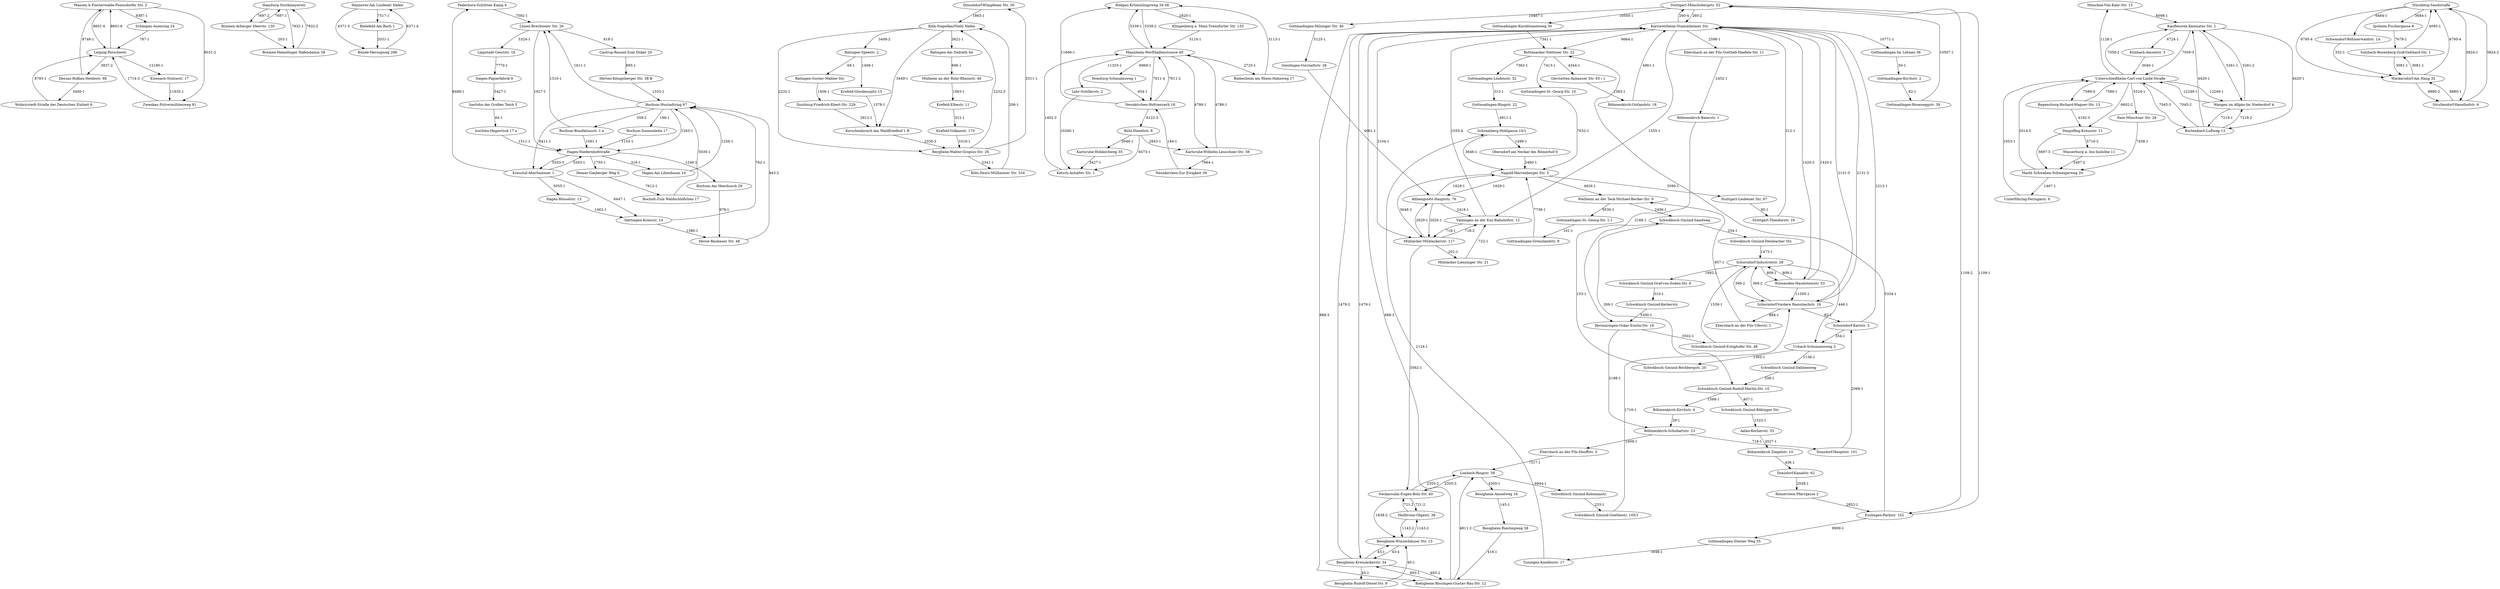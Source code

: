 digraph g {
534 [label="Massen b Finsterwalde-Ponnsdorfer Str. 2"]
535 [label="Leipzig-Porschestr."]
536 [label="Zwenkau-Pulvermühlenweg 81"]
537 [label="Schkopau-Auenring 24"]
538 [label="Dessau-Roßlau-Heidestr. 68"]
539 [label="Hamburg-Stockmeyerstr."]
540 [label="Bremen-Arberger Heerstr. 130"]
541 [label="Bremen-Hemelinger Hafendamm 38"]
542 [label="Hannover-Am Lindener Hafen"]
543 [label="Bünde-Herzogweg 296"]
544 [label="Paderborn-Schütten Kamp 4"]
545 [label="Bielefeld-Am Bach 1"]
546 [label="Wolmirstedt-Straße der Deutschen Einheit 6"]
547 [label="Düsseldorf-Wimpfener Str. 30"]
548 [label="Ratingen-Am Södrath 44"]
549 [label="Ratingen-Gustav-Mahler-Str."]
550 [label="Ratingen-Speestr. 2"]
551 [label="Korschenbroich-Am Waldfriedhof 1 B"]
552 [label="Lünen-Brechtener Str. 26"]
553 [label="Castrop-Rauxel-Zum Düker 20"]
554 [label="Herne-Baukauer Str. 48"]
555 [label="Bochum-Hustadtring 67"]
556 [label="Bochum-Bonifatiusstr. 1 a"]
557 [label="Bochum-Sonnenleite 17"]
558 [label="Bochum-Am Heerbusch 29"]
559 [label="Mülheim an der Ruhr-Rheinstr. 46"]
560 [label="Hattingen-Kreisstr. 14"]
561 [label="Herten-Königsberger Str. 38 B"]
562 [label="Bocholt-Zum Waldschlößchen 17"]
563 [label="Duisburg-Friedrich-Ebert-Str. 229"]
564 [label="Krefeld-Elbestr. 11"]
565 [label="Krefeld-Glockenspitz 15"]
566 [label="Krefeld-Vulkanstr. 170"]
567 [label="Bergheim-Walter-Gropius-Str. 26"]
568 [label="Köln-Stapelkai/Niehl Hafen"]
569 [label="Köln-Deutz-Mülheimer Str. 334"]
570 [label="Siegen-Papierfabrik 9"]
571 [label="Kreuztal-Aherhammer 1"]
572 [label="Hagen-Niedernhofstraße"]
573 [label="Hagen-Am Lilienbaum 14"]
574 [label="Hagen-Rönselstr. 13"]
575 [label="Iserlohn-Am Großen Teich 5"]
576 [label="Iserlohn-Hegestück 17 a"]
577 [label="Hemer-Gaxberger Weg 6"]
578 [label="Lippstadt-Geiststr. 16"]
579 [label="Rodgau-Krümmlingsweg 34-38"]
580 [label="Klingenberg a. Main-Trennfurter Str. 133"]
581 [label="Biebesheim am Rhein-Hahnweg 17"]
582 [label="Homburg-Schmalauweg 1"]
583 [label="Neunkirchen-Holtzenrech 18"]
584 [label="Neunkirchen-Zur Ewigkeit 39"]
585 [label="Mannheim-Werfthallenstrasse 40"]
586 [label="Ketsch-Anhalter Str. 1"]
587 [label="Stuttgart-Mönchsbergstr. 52"]
588 [label="Stuttgart-Leobener Str. 97"]
589 [label="Stuttgart-Theodorstr. 16"]
590 [label="Kornwestheim-Stammheimer Str."]
591 [label="Winnenden-Haselsteinstr. 53"]
592 [label="Vaihingen an der Enz-Bahnhofstr. 12"]
593 [label="Nagold-Herrenberger Str. 5"]
594 [label="Geislingen-Vorstadtstr. 26"]
595 [label="Römerstein-Pfarrgasse 2"]
596 [label="Ebersbach an der Fils-Gottlieb-Haefele-Str. 11"]
597 [label="Ebersbach an der Fils-Hauffstr. 5"]
598 [label="Ebersbach an der Fils-Uferstr. 1"]
599 [label="Donzdorf-Hauptstr. 101"]
600 [label="Donzdorf-Kanalstr. 62"]
601 [label="Weilheim an der Teck-Michael-Becker-Str. 9"]
602 [label="Aalen-Kocherstr. 33"]
603 [label="Schwäbisch Gmünd-Eutighofer Str. 48"]
604 [label="Schwäbisch Gmünd-Goethestr. 105/1"]
605 [label="Schwäbisch Gmünd-Rechbergstr. 20"]
606 [label="Schwäbisch Gmünd-Böbinger Str."]
607 [label="Schwäbisch Gmünd-Dahlienweg"]
608 [label="Schwäbisch Gmünd-Deinbacher Str."]
609 [label="Schwäbisch Gmünd-Graf-von-Soden-Str. 6"]
610 [label="Schwäbisch Gmünd-Kerkerstr."]
611 [label="Schwäbisch Gmünd-Kolomanstr."]
612 [label="Schwäbisch Gmünd-Rudolf-Martin-Str. 10"]
613 [label="Schwäbisch Gmünd-Sandweg"]
614 [label="Schorndorf-Industriestr. 28"]
615 [label="Schorndorf-Karlstr. 3"]
616 [label="Schorndorf-Vordere Ramsbachstr. 16"]
617 [label="Urbach-Schumannweg 3"]
618 [label="Esslingen-Parkstr. 102"]
619 [label="Heilbronn-Olgastr. 38"]
620 [label="Neckarsulm-Eugen-Bolz-Str. 40"]
621 [label="Bietigheim-Bissingen-Gustav-Rau-Str. 12"]
622 [label="Besigheim-Amselweg 16"]
623 [label="Besigheim-Kreuzäckerstr. 34"]
624 [label="Besigheim-Rieslingweg 38"]
625 [label="Besigheim-Rudolf-Diesel-Str. 9"]
626 [label="Besigheim-Winzerhäuser Str. 13"]
627 [label="Limbach-Ringstr. 58"]
628 [label="Althengstett-Hauptstr. 76"]
629 [label="Mühlacker-Lienzinger Str. 21"]
630 [label="Mühlacker-Mühlackerstr. 117"]
631 [label="Karlsruhe-Hohleichweg 35"]
632 [label="Karlsruhe-Wilhelm-Leuschner-Str. 38"]
633 [label="Bühl-Dieselstr. 8"]
634 [label="Lahr-Schillerstr. 2"]
635 [label="Gottmadingen-Grenzlandstr. 8"]
636 [label="Gottmadingen-Hilzinger Str. 46"]
637 [label="Gottmadingen-Im Löhnen 36"]
638 [label="Gottmadingen-Kirchstr. 2"]
639 [label="Gottmadingen-Kornblumenweg 30"]
640 [label="Gottmadingen-Lindenstr. 32"]
641 [label="Gottmadingen-Ringstr. 22"]
642 [label="Gottmadingen-Roseneggstr. 39"]
643 [label="Gottmadingen-Steiner Weg 55"]
644 [label="Gottmadingen-St.-Georg-Str. 10"]
645 [label="Gottmadingen-St.-Georg-Str. 1-1"]
646 [label="Tuningen-Kniebisstr. 17"]
647 [label="Schramberg-Hohlgasse 10/1"]
648 [label="Oberndorf am Neckar-Am Römerhof 6"]
649 [label="München-Von-Kahr-Str. 13"]
650 [label="Wasserburg a. Inn-Innhöhe 11"]
651 [label="Dingolfing-Kreuzstr. 11"]
652 [label="Markt Schwaben-Schweigerweg 20"]
653 [label="Unterschleißheim-Carl-von-Linde-Straße"]
654 [label="Unterföhring-Feringastr. 6"]
655 [label="Kühbach-Amselstr. 3"]
656 [label="Rain-Münchner Str. 28"]
657 [label="Kaufbeuren-Kemnater Str. 1"]
658 [label="Wangen im Allgäu-Im Niederdorf 4"]
659 [label="Burtenbach-Lußweg 13"]
660 [label="Gerstetten-Anhauser Str. 65 / 1"]
661 [label="Böhmenkirch-Baierstr. 1"]
662 [label="Böhmenkirch-Kirchstr. 4"]
663 [label="Böhmenkirch-Ostlandstr. 18"]
664 [label="Böhmenkirch-Schubartstr. 23"]
665 [label="Böhmenkirch-Ziegelstr. 10"]
666 [label="Hermaringen-Oskar-Enslin-Str. 19"]
667 [label="Rottenacker-Stettiner Str. 22"]
668 [label="Nürnberg-Sandstraße"]
669 [label="Ipsheim-Fischergasse 8"]
670 [label="Sulzbach-Rosenberg-Graf-Gebhard-Str. 1"]
671 [label="Schwandorf-Böhmerwaldstr. 1A"]
672 [label="Wackersdorf-Am Hang 32"]
673 [label="Regensburg-Richard-Wagner-Str. 13"]
674 [label="Strullendorf-Haselhofstr. 6"]
675 [label="Eisenach-Stolzestr. 17"]
534 -> 535[label="8601-4"]
534 -> 536[label="9031-2"]
534 -> 537[label="9387-1"]
535 -> 534[label="8601-6"]
535 -> 538[label="3837-2"]
535 -> 675[label="12180-1"]
536 -> 535[label="1714-3"]
537 -> 535[label="787-1"]
538 -> 534[label="8746-1"]
538 -> 546[label="5400-1"]
539 -> 540[label="7697-2"]
539 -> 541[label="7832-1"]
540 -> 539[label="7697-1"]
540 -> 541[label="203-1"]
541 -> 539[label="7832-2"]
542 -> 543[label="6371-3"]
542 -> 545[label="7517-1"]
543 -> 542[label="6371-4"]
544 -> 552[label="7592-1"]
545 -> 543[label="2031-1"]
546 -> 535[label="8783-1"]
547 -> 568[label="1863-1"]
548 -> 559[label="696-1"]
549 -> 563[label="1406-1"]
550 -> 549[label="69-1"]
550 -> 565[label="1408-1"]
551 -> 567[label="2330-3"]
552 -> 553[label="818-1"]
552 -> 572[label="1927-1"]
552 -> 578[label="5324-1"]
553 -> 561[label="895-1"]
554 -> 555[label="943-2"]
555 -> 552[label="1611-1"]
555 -> 556[label="359-2"]
555 -> 557[label="196-1"]
555 -> 571[label="6411-1"]
555 -> 572[label="1263-1"]
556 -> 552[label="1310-1"]
556 -> 572[label="1091-1"]
557 -> 572[label="1155-1"]
558 -> 554[label="878-1"]
559 -> 564[label="1563-1"]
560 -> 554[label="1380-1"]
560 -> 555[label="762-1"]
561 -> 555[label="1333-1"]
562 -> 555[label="5030-1"]
563 -> 551[label="2912-1"]
564 -> 566[label="512-1"]
565 -> 551[label="1378-1"]
566 -> 567[label="3319-1"]
567 -> 547[label="2511-1"]
567 -> 568[label="2232-3"]
567 -> 569[label="2341-1"]
568 -> 548[label="3621-1"]
568 -> 550[label="3408-2"]
568 -> 551[label="3449-1"]
568 -> 567[label="2232-1"]
569 -> 568[label="206-1"]
570 -> 575[label="5427-1"]
571 -> 544[label="8488-1"]
571 -> 560[label="6447-1"]
571 -> 572[label="5203-1"]
571 -> 574[label="5055-1"]
572 -> 558[label="1246-1"]
572 -> 571[label="5203-3"]
572 -> 573[label="316-1"]
572 -> 577[label="1755-1"]
573 -> 555[label="1256-1"]
574 -> 560[label="1462-1"]
575 -> 576[label="64-1"]
576 -> 572[label="1511-1"]
577 -> 562[label="7612-1"]
578 -> 570[label="7770-1"]
579 -> 580[label="2820-1"]
579 -> 585[label="5339-2"]
580 -> 585[label="5110-1"]
581 -> 579[label="3113-1"]
582 -> 583[label="654-1"]
583 -> 579[label="11666-1"]
583 -> 585[label="7611-2"]
583 -> 633[label="8122-3"]
584 -> 583[label="194-1"]
585 -> 579[label="5339-1"]
585 -> 581[label="2725-1"]
585 -> 582[label="6969-1"]
585 -> 583[label="7611-4"]
585 -> 632[label="4786-1"]
585 -> 634[label="11325-1"]
586 -> 585[label="1402-3"]
587 -> 590[label="260-2"]
587 -> 618[label="1109-2"]
587 -> 636[label="10467-1"]
587 -> 639[label="10505-1"]
588 -> 589[label="85-1"]
589 -> 590[label="312-1"]
590 -> 587[label="260-4"]
590 -> 591[label="1420-2"]
590 -> 592[label="1555-1"]
590 -> 596[label="2598-1"]
590 -> 616[label="2131-3"]
590 -> 621[label="888-3"]
590 -> 623[label="1479-1"]
590 -> 630[label="2104-1"]
590 -> 637[label="10771-1"]
590 -> 667[label="6664-1"]
591 -> 590[label="1420-1"]
591 -> 614[label="809-1"]
591 -> 616[label="11595-1"]
592 -> 590[label="1555-4"]
592 -> 630[label="718-1"]
593 -> 588[label="3590-1"]
593 -> 601[label="4926-1"]
593 -> 628[label="1629-1"]
593 -> 630[label="3648-2"]
594 -> 628[label="4061-1"]
595 -> 618[label="2852-1"]
596 -> 661[label="2452-1"]
597 -> 627[label="7317-1"]
598 -> 601[label="857-1"]
599 -> 615[label="2069-1"]
600 -> 595[label="2558-1"]
601 -> 613[label="2456-1"]
601 -> 645[label="9530-1"]
602 -> 665[label="2027-1"]
603 -> 614[label="1539-1"]
604 -> 616[label="1716-1"]
605 -> 613[label="153-1"]
606 -> 602[label="1522-1"]
607 -> 612[label="338-1"]
608 -> 614[label="1473-1"]
609 -> 610[label="310-1"]
610 -> 666[label="3300-1"]
611 -> 604[label="233-1"]
612 -> 606[label="407-1"]
612 -> 662[label="1568-1"]
613 -> 608[label="254-1"]
613 -> 612[label="269-1"]
614 -> 591[label="809-1"]
614 -> 609[label="1682-1"]
614 -> 616[label="369-2"]
614 -> 617[label="446-1"]
615 -> 590[label="2213-1"]
615 -> 617[label="354-1"]
616 -> 590[label="2131-3"]
616 -> 598[label="884-1"]
616 -> 614[label="369-2"]
616 -> 615[label="82-1"]
617 -> 605[label="1305-1"]
617 -> 607[label="1136-1"]
618 -> 587[label="1109-1"]
618 -> 643[label="9909-1"]
618 -> 667[label="5334-1"]
619 -> 620[label="721-2"]
619 -> 626[label="1143-2"]
620 -> 619[label="721-2"]
620 -> 626[label="1838-2"]
620 -> 627[label="2355-2"]
621 -> 590[label="888-3"]
621 -> 623[label="693-1"]
621 -> 627[label="4811-2"]
622 -> 624[label="145-1"]
623 -> 590[label="1479-2"]
623 -> 621[label="693-2"]
623 -> 625[label="45-1"]
623 -> 626[label="43-1"]
624 -> 621[label="416-1"]
625 -> 626[label="40-1"]
626 -> 619[label="1143-2"]
626 -> 623[label="43-4"]
627 -> 611[label="6944-1"]
627 -> 620[label="2355-3"]
627 -> 622[label="4305-1"]
628 -> 592[label="2418-1"]
628 -> 593[label="1629-1"]
628 -> 630[label="2020-1"]
629 -> 592[label="722-1"]
630 -> 592[label="718-2"]
630 -> 620[label="3562-1"]
630 -> 628[label="2020-1"]
630 -> 629[label="201-1"]
631 -> 586[label="3427-1"]
632 -> 584[label="7664-1"]
632 -> 585[label="4786-1"]
633 -> 586[label="6473-1"]
633 -> 631[label="3046-1"]
633 -> 632[label="2943-1"]
634 -> 586[label="10260-1"]
635 -> 593[label="7738-1"]
636 -> 594[label="5125-1"]
637 -> 638[label="50-1"]
638 -> 642[label="82-1"]
639 -> 667[label="7341-1"]
640 -> 641[label="313-1"]
641 -> 647[label="4911-1"]
642 -> 587[label="10507-1"]
643 -> 646[label="3046-1"]
644 -> 593[label="7632-1"]
645 -> 635[label="161-1"]
646 -> 647[label="2124-1"]
647 -> 593[label="3646-1"]
647 -> 648[label="1499-1"]
648 -> 593[label="2460-1"]
649 -> 657[label="6098-1"]
650 -> 652[label="2497-2"]
651 -> 650[label="5716-2"]
651 -> 652[label="5697-3"]
652 -> 653[label="2014-5"]
652 -> 654[label="1467-1"]
653 -> 649[label="1128-1"]
653 -> 651[label="6602-2"]
653 -> 656[label="5524-1"]
653 -> 657[label="7059-2"]
653 -> 658[label="12249-1"]
653 -> 659[label="7045-3"]
653 -> 673[label="7589-4"]
654 -> 653[label="1053-1"]
655 -> 653[label="3040-1"]
656 -> 652[label="7458-1"]
657 -> 653[label="7059-3"]
657 -> 655[label="6724-1"]
657 -> 658[label="5261-1"]
657 -> 659[label="4420-1"]
658 -> 653[label="12249-1"]
658 -> 657[label="5261-2"]
658 -> 659[label="7219-1"]
659 -> 653[label="7045-2"]
659 -> 657[label="4420-1"]
659 -> 658[label="7219-2"]
660 -> 663[label="1383-1"]
661 -> 666[label="2168-1"]
662 -> 664[label="29-1"]
663 -> 590[label="4961-1"]
664 -> 597[label="2409-1"]
664 -> 599[label="718-1"]
665 -> 600[label="436-1"]
666 -> 603[label="3502-1"]
666 -> 664[label="2198-1"]
667 -> 640[label="7362-1"]
667 -> 644[label="7413-1"]
667 -> 660[label="4344-1"]
668 -> 669[label="3684-1"]
668 -> 671[label="6464-1"]
668 -> 672[label="6795-4"]
668 -> 674[label="3824-1"]
669 -> 670[label="7678-1"]
670 -> 668[label="4095-1"]
670 -> 672[label="3081-1"]
671 -> 672[label="332-1"]
672 -> 668[label="6795-4"]
672 -> 670[label="3081-1"]
672 -> 674[label="8880-2"]
673 -> 651[label="4192-3"]
673 -> 653[label="7589-1"]
674 -> 668[label="3824-2"]
674 -> 672[label="8880-1"]
675 -> 536[label="11935-1"]
}
